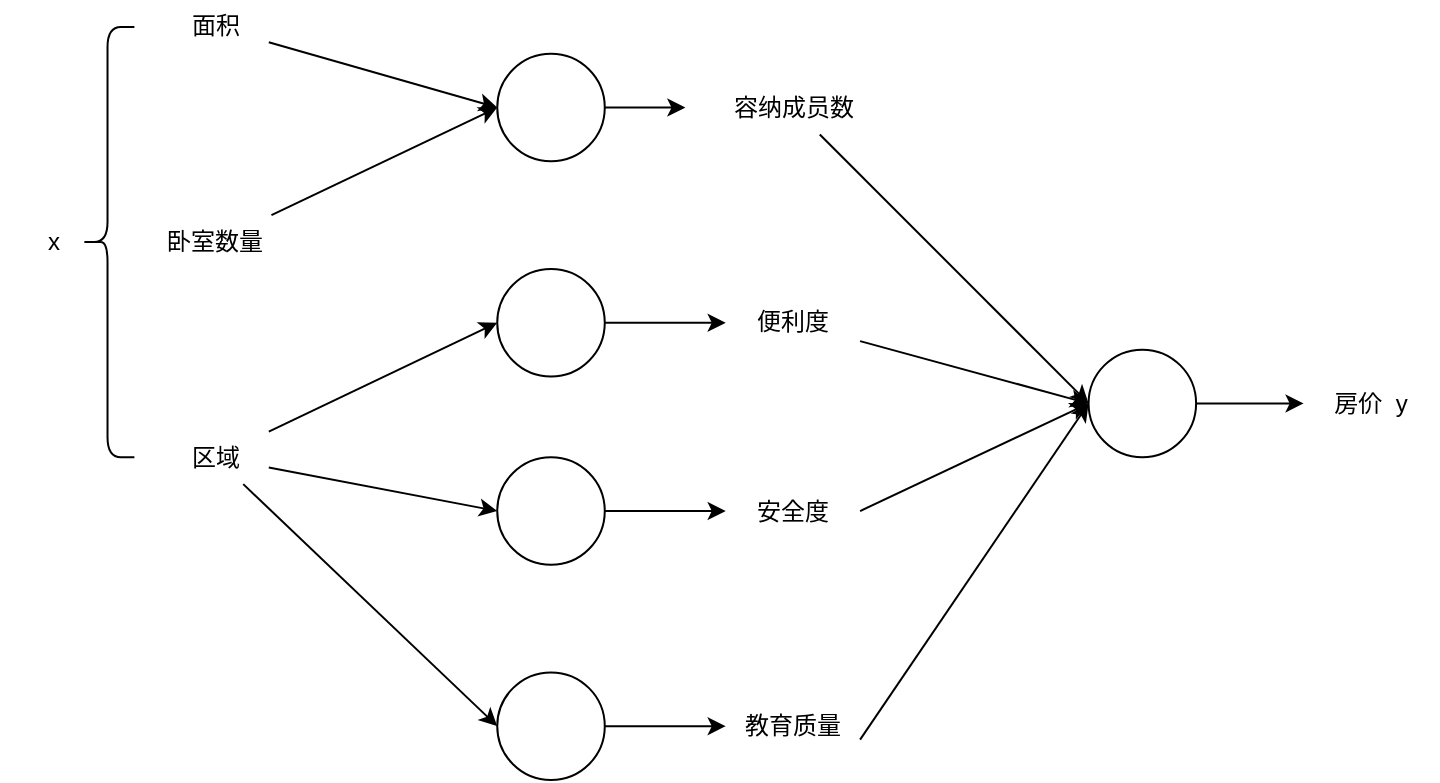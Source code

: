 <mxGraphModel dx="905" dy="602" grid="1" gridSize="10" guides="1" tooltips="1" connect="1" arrows="1" fold="1" page="1" pageScale="1" pageWidth="827" pageHeight="1169" background="#ffffff"><root><mxCell id="0"/><mxCell id="1" parent="0"/><mxCell id="35" value="" style="group" vertex="1" connectable="0" parent="1"><mxGeometry x="50" y="170" width="719" height="390" as="geometry"/></mxCell><mxCell id="3" value="" style="ellipse;whiteSpace=wrap;html=1;aspect=fixed;movable=1;resizable=1;rotatable=1;deletable=1;editable=1;connectable=1;" parent="35" vertex="1"><mxGeometry x="248.626" y="26.897" width="53.757" height="53.757" as="geometry"/></mxCell><mxCell id="5" style="rounded=0;html=1;entryX=0;entryY=0.5;jettySize=auto;orthogonalLoop=1;movable=1;resizable=1;rotatable=1;deletable=1;editable=1;connectable=1;" parent="35" source="6" target="3" edge="1"><mxGeometry relative="1" as="geometry"/></mxCell><mxCell id="6" value="面积" style="text;html=1;strokeColor=none;fillColor=none;align=center;verticalAlign=middle;whiteSpace=wrap;rounded=0;movable=1;resizable=1;rotatable=1;deletable=1;editable=1;connectable=1;" parent="35" vertex="1"><mxGeometry x="80.636" width="53.757" height="26.897" as="geometry"/></mxCell><mxCell id="7" value="容纳成员数" style="text;html=1;strokeColor=none;fillColor=none;align=center;verticalAlign=middle;whiteSpace=wrap;rounded=0;movable=1;resizable=1;rotatable=1;deletable=1;editable=1;connectable=1;" parent="35" vertex="1"><mxGeometry x="342.701" y="40.345" width="107.514" height="26.897" as="geometry"/></mxCell><mxCell id="2" style="edgeStyle=orthogonalEdgeStyle;rounded=0;html=1;entryX=0;entryY=0.5;jettySize=auto;orthogonalLoop=1;movable=1;resizable=1;rotatable=1;deletable=1;editable=1;connectable=1;" parent="35" source="3" target="7" edge="1"><mxGeometry relative="1" as="geometry"/></mxCell><mxCell id="11" style="html=1;entryX=0;entryY=0.5;jettySize=auto;orthogonalLoop=1;jumpStyle=none;rounded=0;comic=0;" parent="35" source="8" target="3" edge="1"><mxGeometry relative="1" as="geometry"/></mxCell><mxCell id="8" value="卧室数量" style="text;html=1;strokeColor=none;fillColor=none;align=center;verticalAlign=middle;whiteSpace=wrap;rounded=0;" parent="35" vertex="1"><mxGeometry x="67.196" y="107.586" width="80.636" height="26.897" as="geometry"/></mxCell><mxCell id="10" value="区域" style="text;html=1;strokeColor=none;fillColor=none;align=center;verticalAlign=middle;whiteSpace=wrap;rounded=0;" parent="35" vertex="1"><mxGeometry x="80.636" y="215.172" width="53.757" height="26.897" as="geometry"/></mxCell><mxCell id="12" value="" style="ellipse;whiteSpace=wrap;html=1;aspect=fixed;movable=1;resizable=1;rotatable=1;deletable=1;editable=1;connectable=1;" parent="35" vertex="1"><mxGeometry x="248.626" y="134.483" width="53.757" height="53.757" as="geometry"/></mxCell><mxCell id="13" style="edgeStyle=none;rounded=0;comic=0;jumpStyle=none;html=1;entryX=0;entryY=0.5;jettySize=auto;orthogonalLoop=1;" parent="35" source="10" target="12" edge="1"><mxGeometry relative="1" as="geometry"/></mxCell><mxCell id="28" style="edgeStyle=none;rounded=0;comic=0;jumpStyle=none;html=1;jettySize=auto;orthogonalLoop=1;" parent="35" source="15" edge="1"><mxGeometry relative="1" as="geometry"><mxPoint x="544.29" y="201.724" as="targetPoint"/></mxGeometry></mxCell><mxCell id="15" value="便利度" style="text;html=1;strokeColor=none;fillColor=none;align=center;verticalAlign=middle;whiteSpace=wrap;rounded=0;movable=1;resizable=1;rotatable=1;deletable=1;editable=1;connectable=1;" parent="35" vertex="1"><mxGeometry x="362.86" y="147.931" width="67.196" height="26.897" as="geometry"/></mxCell><mxCell id="16" style="edgeStyle=none;rounded=0;comic=0;jumpStyle=none;html=1;jettySize=auto;orthogonalLoop=1;" parent="35" source="12" target="15" edge="1"><mxGeometry relative="1" as="geometry"/></mxCell><mxCell id="17" value="" style="ellipse;whiteSpace=wrap;html=1;aspect=fixed;movable=1;resizable=1;rotatable=1;deletable=1;editable=1;connectable=1;" parent="35" vertex="1"><mxGeometry x="248.626" y="228.621" width="53.757" height="53.757" as="geometry"/></mxCell><mxCell id="19" style="edgeStyle=none;rounded=0;comic=0;jumpStyle=none;html=1;entryX=0;entryY=0.5;jettySize=auto;orthogonalLoop=1;" parent="35" source="10" target="17" edge="1"><mxGeometry relative="1" as="geometry"/></mxCell><mxCell id="18" value="" style="ellipse;whiteSpace=wrap;html=1;aspect=fixed;movable=1;resizable=1;rotatable=1;deletable=1;editable=1;connectable=1;" parent="35" vertex="1"><mxGeometry x="248.626" y="336.207" width="53.757" height="53.757" as="geometry"/></mxCell><mxCell id="20" style="edgeStyle=none;rounded=0;comic=0;jumpStyle=none;html=1;entryX=0;entryY=0.5;jettySize=auto;orthogonalLoop=1;" parent="35" source="10" target="18" edge="1"><mxGeometry relative="1" as="geometry"/></mxCell><mxCell id="29" style="edgeStyle=none;rounded=0;comic=0;jumpStyle=none;html=1;exitX=1;exitY=0.5;jettySize=auto;orthogonalLoop=1;" parent="35" source="21" edge="1"><mxGeometry relative="1" as="geometry"><mxPoint x="544.29" y="201.724" as="targetPoint"/></mxGeometry></mxCell><mxCell id="21" value="安全度" style="text;html=1;strokeColor=none;fillColor=none;align=center;verticalAlign=middle;whiteSpace=wrap;rounded=0;movable=1;resizable=1;rotatable=1;deletable=1;editable=1;connectable=1;" parent="35" vertex="1"><mxGeometry x="362.86" y="242.069" width="67.196" height="26.897" as="geometry"/></mxCell><mxCell id="24" style="edgeStyle=none;rounded=0;comic=0;jumpStyle=none;html=1;entryX=0;entryY=0.5;jettySize=auto;orthogonalLoop=1;" parent="35" source="17" target="21" edge="1"><mxGeometry relative="1" as="geometry"/></mxCell><mxCell id="30" style="edgeStyle=none;rounded=0;comic=0;jumpStyle=none;html=1;exitX=1;exitY=0.75;jettySize=auto;orthogonalLoop=1;" parent="35" source="22" edge="1"><mxGeometry relative="1" as="geometry"><mxPoint x="544.29" y="201.724" as="targetPoint"/></mxGeometry></mxCell><mxCell id="22" value="教育质量" style="text;html=1;strokeColor=none;fillColor=none;align=center;verticalAlign=middle;whiteSpace=wrap;rounded=0;movable=1;resizable=1;rotatable=1;deletable=1;editable=1;connectable=1;" parent="35" vertex="1"><mxGeometry x="362.86" y="349.655" width="67.196" height="26.897" as="geometry"/></mxCell><mxCell id="23" style="edgeStyle=none;rounded=0;comic=0;jumpStyle=none;html=1;entryX=0;entryY=0.5;jettySize=auto;orthogonalLoop=1;" parent="35" source="18" target="22" edge="1"><mxGeometry relative="1" as="geometry"/></mxCell><mxCell id="26" value="" style="ellipse;whiteSpace=wrap;html=1;aspect=fixed;movable=1;resizable=1;rotatable=1;deletable=1;editable=1;connectable=1;" parent="35" vertex="1"><mxGeometry x="544.29" y="174.828" width="53.757" height="53.757" as="geometry"/></mxCell><mxCell id="27" style="edgeStyle=none;rounded=0;comic=0;jumpStyle=none;html=1;entryX=0;entryY=0.5;jettySize=auto;orthogonalLoop=1;" parent="35" source="7" target="26" edge="1"><mxGeometry relative="1" as="geometry"/></mxCell><mxCell id="31" value="房价&amp;nbsp; y" style="text;html=1;strokeColor=none;fillColor=none;align=center;verticalAlign=middle;whiteSpace=wrap;rounded=0;movable=1;resizable=1;rotatable=1;deletable=1;editable=1;connectable=1;" parent="35" vertex="1"><mxGeometry x="651.804" y="188.276" width="67.196" height="26.897" as="geometry"/></mxCell><mxCell id="32" style="edgeStyle=none;rounded=0;comic=0;jumpStyle=none;html=1;entryX=0;entryY=0.5;jettySize=auto;orthogonalLoop=1;" parent="35" source="26" target="31" edge="1"><mxGeometry relative="1" as="geometry"/></mxCell><mxCell id="33" value="" style="shape=curlyBracket;whiteSpace=wrap;html=1;rounded=1;" parent="35" vertex="1"><mxGeometry x="40.318" y="13.448" width="26.879" height="215.172" as="geometry"/></mxCell><mxCell id="34" value="x" style="text;html=1;strokeColor=none;fillColor=none;align=center;verticalAlign=middle;whiteSpace=wrap;rounded=0;" parent="35" vertex="1"><mxGeometry y="107.586" width="53.757" height="26.897" as="geometry"/></mxCell></root></mxGraphModel>